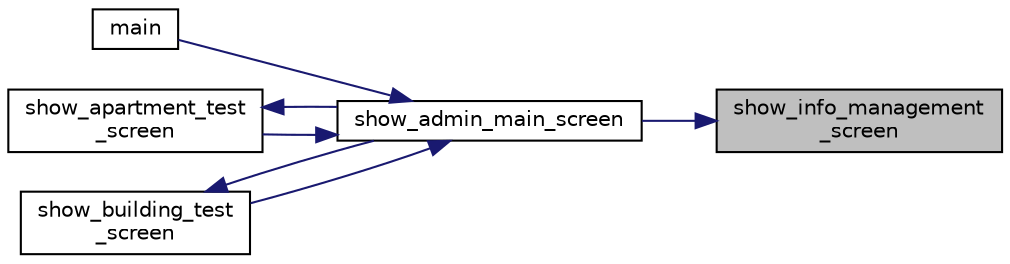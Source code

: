 digraph "show_info_management_screen"
{
 // LATEX_PDF_SIZE
  edge [fontname="Helvetica",fontsize="10",labelfontname="Helvetica",labelfontsize="10"];
  node [fontname="Helvetica",fontsize="10",shape=record];
  rankdir="RL";
  Node1 [label="show_info_management\l_screen",height=0.2,width=0.4,color="black", fillcolor="grey75", style="filled", fontcolor="black",tooltip=" "];
  Node1 -> Node2 [dir="back",color="midnightblue",fontsize="10",style="solid",fontname="Helvetica"];
  Node2 [label="show_admin_main_screen",height=0.2,width=0.4,color="black", fillcolor="white", style="filled",URL="$ui__admin_8c.html#adc4f1afd300f7fedcbfd7fe7497147d8",tooltip=" "];
  Node2 -> Node3 [dir="back",color="midnightblue",fontsize="10",style="solid",fontname="Helvetica"];
  Node3 [label="main",height=0.2,width=0.4,color="black", fillcolor="white", style="filled",URL="$main_8c.html#ae66f6b31b5ad750f1fe042a706a4e3d4",tooltip=" "];
  Node2 -> Node4 [dir="back",color="midnightblue",fontsize="10",style="solid",fontname="Helvetica"];
  Node4 [label="show_apartment_test\l_screen",height=0.2,width=0.4,color="black", fillcolor="white", style="filled",URL="$ui__admin_8c.html#afb1825a611f2a3637dd802beeb235f60",tooltip=" "];
  Node4 -> Node2 [dir="back",color="midnightblue",fontsize="10",style="solid",fontname="Helvetica"];
  Node2 -> Node5 [dir="back",color="midnightblue",fontsize="10",style="solid",fontname="Helvetica"];
  Node5 [label="show_building_test\l_screen",height=0.2,width=0.4,color="black", fillcolor="white", style="filled",URL="$ui__admin_8c.html#a9867a3e3ca13d713114fb0e364e0aabb",tooltip=" "];
  Node5 -> Node2 [dir="back",color="midnightblue",fontsize="10",style="solid",fontname="Helvetica"];
}
